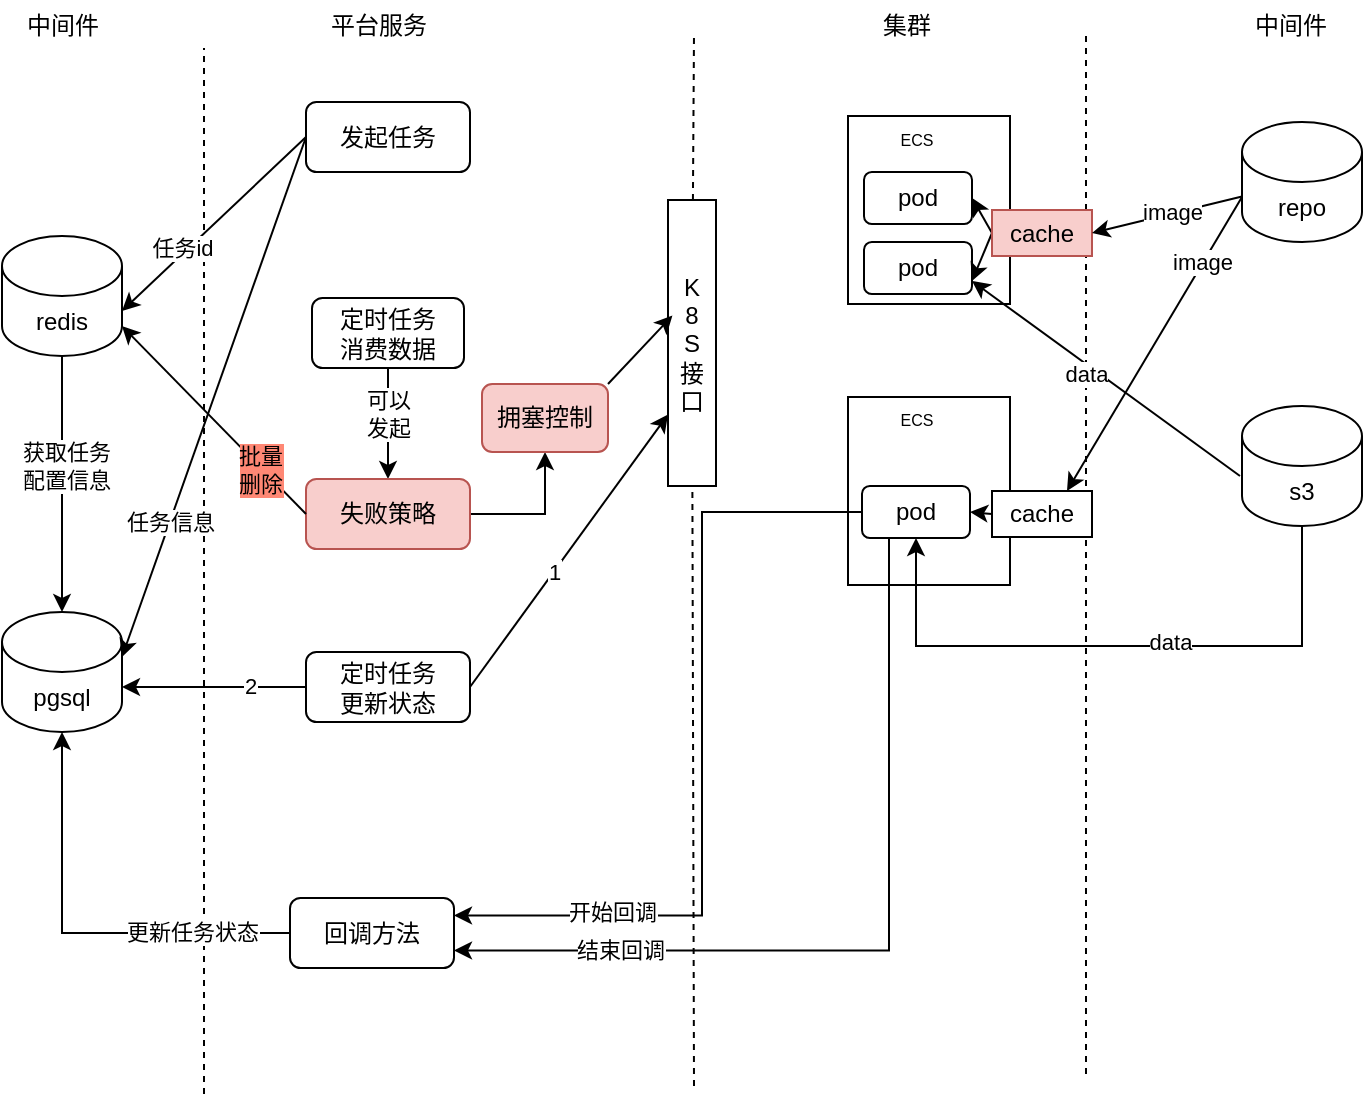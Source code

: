 <mxfile version="24.7.16">
  <diagram name="第 1 页" id="uTWK3UI2qiWhKI4fjHLp">
    <mxGraphModel dx="1912" dy="831" grid="0" gridSize="10" guides="1" tooltips="1" connect="1" arrows="1" fold="1" page="0" pageScale="1" pageWidth="827" pageHeight="1169" math="0" shadow="0">
      <root>
        <mxCell id="0" />
        <mxCell id="1" parent="0" />
        <mxCell id="VyhmnqB3cHVvN08Xzc9Z-34" value="" style="rounded=0;whiteSpace=wrap;html=1;" parent="1" vertex="1">
          <mxGeometry x="215" y="254.5" width="81" height="94" as="geometry" />
        </mxCell>
        <mxCell id="VyhmnqB3cHVvN08Xzc9Z-1" value="redis" style="shape=cylinder3;whiteSpace=wrap;html=1;boundedLbl=1;backgroundOutline=1;size=15;" parent="1" vertex="1">
          <mxGeometry x="-208" y="174" width="60" height="60" as="geometry" />
        </mxCell>
        <mxCell id="VyhmnqB3cHVvN08Xzc9Z-3" value="" style="endArrow=none;dashed=1;html=1;rounded=0;" parent="1" edge="1">
          <mxGeometry width="50" height="50" relative="1" as="geometry">
            <mxPoint x="-107" y="603" as="sourcePoint" />
            <mxPoint x="-107" y="80" as="targetPoint" />
          </mxGeometry>
        </mxCell>
        <mxCell id="VyhmnqB3cHVvN08Xzc9Z-4" value="" style="endArrow=none;dashed=1;html=1;rounded=0;" parent="1" source="VyhmnqB3cHVvN08Xzc9Z-18" edge="1">
          <mxGeometry width="50" height="50" relative="1" as="geometry">
            <mxPoint x="138" y="517" as="sourcePoint" />
            <mxPoint x="138" y="73" as="targetPoint" />
          </mxGeometry>
        </mxCell>
        <mxCell id="VyhmnqB3cHVvN08Xzc9Z-5" value="" style="endArrow=none;dashed=1;html=1;rounded=0;" parent="1" edge="1">
          <mxGeometry width="50" height="50" relative="1" as="geometry">
            <mxPoint x="334" y="593" as="sourcePoint" />
            <mxPoint x="334" y="73" as="targetPoint" />
          </mxGeometry>
        </mxCell>
        <mxCell id="VyhmnqB3cHVvN08Xzc9Z-6" value="中间件" style="text;html=1;align=center;verticalAlign=middle;resizable=0;points=[];autosize=1;strokeColor=none;fillColor=none;" parent="1" vertex="1">
          <mxGeometry x="-205" y="56" width="54" height="26" as="geometry" />
        </mxCell>
        <mxCell id="VyhmnqB3cHVvN08Xzc9Z-7" value="平台服务" style="text;html=1;align=center;verticalAlign=middle;resizable=0;points=[];autosize=1;strokeColor=none;fillColor=none;" parent="1" vertex="1">
          <mxGeometry x="-53" y="56" width="66" height="26" as="geometry" />
        </mxCell>
        <mxCell id="VyhmnqB3cHVvN08Xzc9Z-8" value="集群" style="text;html=1;align=center;verticalAlign=middle;resizable=0;points=[];autosize=1;strokeColor=none;fillColor=none;" parent="1" vertex="1">
          <mxGeometry x="223" y="56" width="42" height="26" as="geometry" />
        </mxCell>
        <mxCell id="VyhmnqB3cHVvN08Xzc9Z-9" value="中间件" style="text;html=1;align=center;verticalAlign=middle;resizable=0;points=[];autosize=1;strokeColor=none;fillColor=none;" parent="1" vertex="1">
          <mxGeometry x="409" y="56" width="54" height="26" as="geometry" />
        </mxCell>
        <mxCell id="VyhmnqB3cHVvN08Xzc9Z-10" value="发起任务" style="rounded=1;whiteSpace=wrap;html=1;" parent="1" vertex="1">
          <mxGeometry x="-56" y="107" width="82" height="35" as="geometry" />
        </mxCell>
        <mxCell id="VyhmnqB3cHVvN08Xzc9Z-11" value="pgsql" style="shape=cylinder3;whiteSpace=wrap;html=1;boundedLbl=1;backgroundOutline=1;size=15;" parent="1" vertex="1">
          <mxGeometry x="-208" y="362" width="60" height="60" as="geometry" />
        </mxCell>
        <mxCell id="spsnmG0tG4qq5gxbtC3q-3" style="edgeStyle=orthogonalEdgeStyle;rounded=0;orthogonalLoop=1;jettySize=auto;html=1;" edge="1" parent="1" source="VyhmnqB3cHVvN08Xzc9Z-12" target="VyhmnqB3cHVvN08Xzc9Z-45">
          <mxGeometry relative="1" as="geometry" />
        </mxCell>
        <mxCell id="spsnmG0tG4qq5gxbtC3q-4" value="&lt;div&gt;可以&lt;/div&gt;&lt;div&gt;发起&lt;/div&gt;" style="edgeLabel;html=1;align=center;verticalAlign=middle;resizable=0;points=[];" vertex="1" connectable="0" parent="spsnmG0tG4qq5gxbtC3q-3">
          <mxGeometry x="-0.186" relative="1" as="geometry">
            <mxPoint as="offset" />
          </mxGeometry>
        </mxCell>
        <mxCell id="VyhmnqB3cHVvN08Xzc9Z-12" value="定时任务&lt;div&gt;消费数据&lt;/div&gt;" style="rounded=1;whiteSpace=wrap;html=1;" parent="1" vertex="1">
          <mxGeometry x="-53" y="205" width="76" height="35" as="geometry" />
        </mxCell>
        <mxCell id="VyhmnqB3cHVvN08Xzc9Z-57" style="rounded=0;orthogonalLoop=1;jettySize=auto;html=1;entryX=0;entryY=0.75;entryDx=0;entryDy=0;exitX=1;exitY=0.5;exitDx=0;exitDy=0;" parent="1" source="VyhmnqB3cHVvN08Xzc9Z-13" target="VyhmnqB3cHVvN08Xzc9Z-18" edge="1">
          <mxGeometry relative="1" as="geometry" />
        </mxCell>
        <mxCell id="VyhmnqB3cHVvN08Xzc9Z-58" value="1" style="edgeLabel;html=1;align=center;verticalAlign=middle;resizable=0;points=[];" parent="VyhmnqB3cHVvN08Xzc9Z-57" vertex="1" connectable="0">
          <mxGeometry x="-0.157" relative="1" as="geometry">
            <mxPoint as="offset" />
          </mxGeometry>
        </mxCell>
        <mxCell id="VyhmnqB3cHVvN08Xzc9Z-13" value="定时任务&lt;div&gt;更新状态&lt;/div&gt;" style="rounded=1;whiteSpace=wrap;html=1;" parent="1" vertex="1">
          <mxGeometry x="-56" y="382" width="82" height="35" as="geometry" />
        </mxCell>
        <mxCell id="VyhmnqB3cHVvN08Xzc9Z-14" style="rounded=0;orthogonalLoop=1;jettySize=auto;html=1;entryX=1;entryY=0;entryDx=0;entryDy=22.5;entryPerimeter=0;exitX=0;exitY=0.5;exitDx=0;exitDy=0;" parent="1" source="VyhmnqB3cHVvN08Xzc9Z-10" target="VyhmnqB3cHVvN08Xzc9Z-11" edge="1">
          <mxGeometry relative="1" as="geometry" />
        </mxCell>
        <mxCell id="VyhmnqB3cHVvN08Xzc9Z-17" value="任务信息" style="edgeLabel;html=1;align=center;verticalAlign=middle;resizable=0;points=[];" parent="VyhmnqB3cHVvN08Xzc9Z-14" vertex="1" connectable="0">
          <mxGeometry x="0.477" relative="1" as="geometry">
            <mxPoint as="offset" />
          </mxGeometry>
        </mxCell>
        <mxCell id="VyhmnqB3cHVvN08Xzc9Z-15" style="rounded=0;orthogonalLoop=1;jettySize=auto;html=1;entryX=1;entryY=0;entryDx=0;entryDy=37.5;entryPerimeter=0;exitX=0;exitY=0.5;exitDx=0;exitDy=0;" parent="1" source="VyhmnqB3cHVvN08Xzc9Z-10" target="VyhmnqB3cHVvN08Xzc9Z-1" edge="1">
          <mxGeometry relative="1" as="geometry" />
        </mxCell>
        <mxCell id="VyhmnqB3cHVvN08Xzc9Z-16" value="任务id" style="edgeLabel;html=1;align=center;verticalAlign=middle;resizable=0;points=[];" parent="VyhmnqB3cHVvN08Xzc9Z-15" vertex="1" connectable="0">
          <mxGeometry x="0.321" y="-3" relative="1" as="geometry">
            <mxPoint as="offset" />
          </mxGeometry>
        </mxCell>
        <mxCell id="VyhmnqB3cHVvN08Xzc9Z-19" value="" style="endArrow=none;dashed=1;html=1;rounded=0;" parent="1" target="VyhmnqB3cHVvN08Xzc9Z-18" edge="1">
          <mxGeometry width="50" height="50" relative="1" as="geometry">
            <mxPoint x="138" y="599" as="sourcePoint" />
            <mxPoint x="138" y="73" as="targetPoint" />
          </mxGeometry>
        </mxCell>
        <mxCell id="VyhmnqB3cHVvN08Xzc9Z-18" value="K&lt;div&gt;8&lt;/div&gt;&lt;div&gt;S&lt;/div&gt;&lt;div&gt;接口&lt;/div&gt;" style="rounded=0;whiteSpace=wrap;html=1;" parent="1" vertex="1">
          <mxGeometry x="125" y="156" width="24" height="143" as="geometry" />
        </mxCell>
        <mxCell id="VyhmnqB3cHVvN08Xzc9Z-20" value="" style="rounded=0;whiteSpace=wrap;html=1;" parent="1" vertex="1">
          <mxGeometry x="215" y="114" width="81" height="94" as="geometry" />
        </mxCell>
        <mxCell id="VyhmnqB3cHVvN08Xzc9Z-21" value="pod" style="rounded=1;whiteSpace=wrap;html=1;" parent="1" vertex="1">
          <mxGeometry x="223" y="142" width="54" height="26" as="geometry" />
        </mxCell>
        <mxCell id="VyhmnqB3cHVvN08Xzc9Z-22" value="pod" style="rounded=1;whiteSpace=wrap;html=1;" parent="1" vertex="1">
          <mxGeometry x="223" y="177" width="54" height="26" as="geometry" />
        </mxCell>
        <mxCell id="VyhmnqB3cHVvN08Xzc9Z-23" value="&lt;font style=&quot;font-size: 8px;&quot;&gt;ECS&lt;/font&gt;" style="text;html=1;align=center;verticalAlign=middle;resizable=0;points=[];autosize=1;strokeColor=none;fillColor=none;" parent="1" vertex="1">
          <mxGeometry x="232" y="111.5" width="34" height="26" as="geometry" />
        </mxCell>
        <mxCell id="VyhmnqB3cHVvN08Xzc9Z-25" style="rounded=0;orthogonalLoop=1;jettySize=auto;html=1;entryX=1;entryY=0.5;entryDx=0;entryDy=0;exitX=0;exitY=0.5;exitDx=0;exitDy=0;" parent="1" source="VyhmnqB3cHVvN08Xzc9Z-24" target="VyhmnqB3cHVvN08Xzc9Z-21" edge="1">
          <mxGeometry relative="1" as="geometry" />
        </mxCell>
        <mxCell id="VyhmnqB3cHVvN08Xzc9Z-26" style="rounded=0;orthogonalLoop=1;jettySize=auto;html=1;exitX=0;exitY=0.5;exitDx=0;exitDy=0;entryX=1;entryY=0.75;entryDx=0;entryDy=0;" parent="1" source="VyhmnqB3cHVvN08Xzc9Z-24" target="VyhmnqB3cHVvN08Xzc9Z-22" edge="1">
          <mxGeometry relative="1" as="geometry" />
        </mxCell>
        <mxCell id="VyhmnqB3cHVvN08Xzc9Z-24" value="cache" style="rounded=0;whiteSpace=wrap;html=1;fillColor=#f8cecc;strokeColor=#b85450;" parent="1" vertex="1">
          <mxGeometry x="287" y="161" width="50" height="23" as="geometry" />
        </mxCell>
        <mxCell id="VyhmnqB3cHVvN08Xzc9Z-29" style="rounded=0;orthogonalLoop=1;jettySize=auto;html=1;entryX=1;entryY=0.5;entryDx=0;entryDy=0;" parent="1" source="VyhmnqB3cHVvN08Xzc9Z-27" target="VyhmnqB3cHVvN08Xzc9Z-24" edge="1">
          <mxGeometry relative="1" as="geometry" />
        </mxCell>
        <mxCell id="VyhmnqB3cHVvN08Xzc9Z-30" value="image" style="edgeLabel;html=1;align=center;verticalAlign=middle;resizable=0;points=[];" parent="VyhmnqB3cHVvN08Xzc9Z-29" vertex="1" connectable="0">
          <mxGeometry x="-0.049" y="-1" relative="1" as="geometry">
            <mxPoint as="offset" />
          </mxGeometry>
        </mxCell>
        <mxCell id="VyhmnqB3cHVvN08Xzc9Z-41" style="rounded=0;orthogonalLoop=1;jettySize=auto;html=1;entryX=0.75;entryY=0;entryDx=0;entryDy=0;exitX=0;exitY=0;exitDx=0;exitDy=37.5;exitPerimeter=0;" parent="1" source="VyhmnqB3cHVvN08Xzc9Z-27" target="VyhmnqB3cHVvN08Xzc9Z-40" edge="1">
          <mxGeometry relative="1" as="geometry" />
        </mxCell>
        <mxCell id="VyhmnqB3cHVvN08Xzc9Z-42" value="image" style="edgeLabel;html=1;align=center;verticalAlign=middle;resizable=0;points=[];" parent="VyhmnqB3cHVvN08Xzc9Z-41" vertex="1" connectable="0">
          <mxGeometry x="-0.547" y="-1" relative="1" as="geometry">
            <mxPoint as="offset" />
          </mxGeometry>
        </mxCell>
        <mxCell id="VyhmnqB3cHVvN08Xzc9Z-27" value="repo" style="shape=cylinder3;whiteSpace=wrap;html=1;boundedLbl=1;backgroundOutline=1;size=15;" parent="1" vertex="1">
          <mxGeometry x="412" y="117" width="60" height="60" as="geometry" />
        </mxCell>
        <mxCell id="VyhmnqB3cHVvN08Xzc9Z-31" style="rounded=0;orthogonalLoop=1;jettySize=auto;html=1;entryX=1;entryY=0.75;entryDx=0;entryDy=0;" parent="1" target="VyhmnqB3cHVvN08Xzc9Z-22" edge="1">
          <mxGeometry relative="1" as="geometry">
            <mxPoint x="411" y="294" as="sourcePoint" />
          </mxGeometry>
        </mxCell>
        <mxCell id="VyhmnqB3cHVvN08Xzc9Z-33" value="data" style="edgeLabel;html=1;align=center;verticalAlign=middle;resizable=0;points=[];" parent="VyhmnqB3cHVvN08Xzc9Z-31" vertex="1" connectable="0">
          <mxGeometry x="-0.4" y="-1" relative="1" as="geometry">
            <mxPoint x="-38" y="-21" as="offset" />
          </mxGeometry>
        </mxCell>
        <mxCell id="VyhmnqB3cHVvN08Xzc9Z-43" style="edgeStyle=orthogonalEdgeStyle;rounded=0;orthogonalLoop=1;jettySize=auto;html=1;entryX=0.5;entryY=1;entryDx=0;entryDy=0;" parent="1" source="VyhmnqB3cHVvN08Xzc9Z-28" target="VyhmnqB3cHVvN08Xzc9Z-35" edge="1">
          <mxGeometry relative="1" as="geometry">
            <Array as="points">
              <mxPoint x="442" y="379" />
              <mxPoint x="249" y="379" />
            </Array>
          </mxGeometry>
        </mxCell>
        <mxCell id="VyhmnqB3cHVvN08Xzc9Z-44" value="data" style="edgeLabel;html=1;align=center;verticalAlign=middle;resizable=0;points=[];" parent="VyhmnqB3cHVvN08Xzc9Z-43" vertex="1" connectable="0">
          <mxGeometry x="-0.179" y="-2" relative="1" as="geometry">
            <mxPoint as="offset" />
          </mxGeometry>
        </mxCell>
        <mxCell id="VyhmnqB3cHVvN08Xzc9Z-28" value="s3" style="shape=cylinder3;whiteSpace=wrap;html=1;boundedLbl=1;backgroundOutline=1;size=15;" parent="1" vertex="1">
          <mxGeometry x="412" y="259" width="60" height="60" as="geometry" />
        </mxCell>
        <mxCell id="VyhmnqB3cHVvN08Xzc9Z-47" style="edgeStyle=orthogonalEdgeStyle;rounded=0;orthogonalLoop=1;jettySize=auto;html=1;entryX=1;entryY=0.25;entryDx=0;entryDy=0;" parent="1" source="VyhmnqB3cHVvN08Xzc9Z-35" target="VyhmnqB3cHVvN08Xzc9Z-46" edge="1">
          <mxGeometry relative="1" as="geometry">
            <Array as="points">
              <mxPoint x="142" y="312" />
              <mxPoint x="142" y="514" />
            </Array>
          </mxGeometry>
        </mxCell>
        <mxCell id="VyhmnqB3cHVvN08Xzc9Z-51" value="开始回调" style="edgeLabel;html=1;align=center;verticalAlign=middle;resizable=0;points=[];" parent="VyhmnqB3cHVvN08Xzc9Z-47" vertex="1" connectable="0">
          <mxGeometry x="0.614" y="-2" relative="1" as="geometry">
            <mxPoint as="offset" />
          </mxGeometry>
        </mxCell>
        <mxCell id="VyhmnqB3cHVvN08Xzc9Z-50" style="edgeStyle=orthogonalEdgeStyle;rounded=0;orthogonalLoop=1;jettySize=auto;html=1;exitX=0.25;exitY=1;exitDx=0;exitDy=0;entryX=1;entryY=0.75;entryDx=0;entryDy=0;" parent="1" source="VyhmnqB3cHVvN08Xzc9Z-35" target="VyhmnqB3cHVvN08Xzc9Z-46" edge="1">
          <mxGeometry relative="1" as="geometry" />
        </mxCell>
        <mxCell id="VyhmnqB3cHVvN08Xzc9Z-52" value="结束回调" style="edgeLabel;html=1;align=center;verticalAlign=middle;resizable=0;points=[];" parent="VyhmnqB3cHVvN08Xzc9Z-50" vertex="1" connectable="0">
          <mxGeometry x="0.611" y="-1" relative="1" as="geometry">
            <mxPoint as="offset" />
          </mxGeometry>
        </mxCell>
        <mxCell id="VyhmnqB3cHVvN08Xzc9Z-35" value="pod" style="rounded=1;whiteSpace=wrap;html=1;" parent="1" vertex="1">
          <mxGeometry x="222" y="299" width="54" height="26" as="geometry" />
        </mxCell>
        <mxCell id="VyhmnqB3cHVvN08Xzc9Z-37" value="&lt;font style=&quot;font-size: 8px;&quot;&gt;ECS&lt;/font&gt;" style="text;html=1;align=center;verticalAlign=middle;resizable=0;points=[];autosize=1;strokeColor=none;fillColor=none;" parent="1" vertex="1">
          <mxGeometry x="232" y="252" width="34" height="26" as="geometry" />
        </mxCell>
        <mxCell id="VyhmnqB3cHVvN08Xzc9Z-38" style="rounded=0;orthogonalLoop=1;jettySize=auto;html=1;entryX=1;entryY=0.5;entryDx=0;entryDy=0;exitX=0;exitY=0.5;exitDx=0;exitDy=0;" parent="1" source="VyhmnqB3cHVvN08Xzc9Z-40" target="VyhmnqB3cHVvN08Xzc9Z-35" edge="1">
          <mxGeometry relative="1" as="geometry" />
        </mxCell>
        <mxCell id="VyhmnqB3cHVvN08Xzc9Z-40" value="cache" style="rounded=0;whiteSpace=wrap;html=1;" parent="1" vertex="1">
          <mxGeometry x="287" y="301.5" width="50" height="23" as="geometry" />
        </mxCell>
        <mxCell id="spsnmG0tG4qq5gxbtC3q-10" style="edgeStyle=orthogonalEdgeStyle;rounded=0;orthogonalLoop=1;jettySize=auto;html=1;entryX=0.5;entryY=1;entryDx=0;entryDy=0;" edge="1" parent="1" source="VyhmnqB3cHVvN08Xzc9Z-45" target="spsnmG0tG4qq5gxbtC3q-9">
          <mxGeometry relative="1" as="geometry" />
        </mxCell>
        <mxCell id="VyhmnqB3cHVvN08Xzc9Z-45" value="失败策略" style="rounded=1;whiteSpace=wrap;html=1;fillColor=#f8cecc;strokeColor=#b85450;" parent="1" vertex="1">
          <mxGeometry x="-56" y="295.5" width="82" height="35" as="geometry" />
        </mxCell>
        <mxCell id="VyhmnqB3cHVvN08Xzc9Z-46" value="回调方法" style="rounded=1;whiteSpace=wrap;html=1;" parent="1" vertex="1">
          <mxGeometry x="-64" y="505" width="82" height="35" as="geometry" />
        </mxCell>
        <mxCell id="VyhmnqB3cHVvN08Xzc9Z-53" style="edgeStyle=orthogonalEdgeStyle;rounded=0;orthogonalLoop=1;jettySize=auto;html=1;entryX=0.5;entryY=1;entryDx=0;entryDy=0;entryPerimeter=0;" parent="1" source="VyhmnqB3cHVvN08Xzc9Z-46" target="VyhmnqB3cHVvN08Xzc9Z-11" edge="1">
          <mxGeometry relative="1" as="geometry" />
        </mxCell>
        <mxCell id="VyhmnqB3cHVvN08Xzc9Z-54" value="更新任务状态" style="edgeLabel;html=1;align=center;verticalAlign=middle;resizable=0;points=[];" parent="VyhmnqB3cHVvN08Xzc9Z-53" vertex="1" connectable="0">
          <mxGeometry x="-0.538" y="-1" relative="1" as="geometry">
            <mxPoint as="offset" />
          </mxGeometry>
        </mxCell>
        <mxCell id="VyhmnqB3cHVvN08Xzc9Z-59" style="edgeStyle=orthogonalEdgeStyle;rounded=0;orthogonalLoop=1;jettySize=auto;html=1;entryX=1;entryY=0;entryDx=0;entryDy=37.5;entryPerimeter=0;" parent="1" source="VyhmnqB3cHVvN08Xzc9Z-13" target="VyhmnqB3cHVvN08Xzc9Z-11" edge="1">
          <mxGeometry relative="1" as="geometry" />
        </mxCell>
        <mxCell id="VyhmnqB3cHVvN08Xzc9Z-60" value="2" style="edgeLabel;html=1;align=center;verticalAlign=middle;resizable=0;points=[];" parent="VyhmnqB3cHVvN08Xzc9Z-59" vertex="1" connectable="0">
          <mxGeometry x="-0.103" y="-2" relative="1" as="geometry">
            <mxPoint x="13" y="1" as="offset" />
          </mxGeometry>
        </mxCell>
        <mxCell id="VyhmnqB3cHVvN08Xzc9Z-68" style="rounded=0;orthogonalLoop=1;jettySize=auto;html=1;entryX=1;entryY=1;entryDx=0;entryDy=-15;entryPerimeter=0;exitX=0;exitY=0.5;exitDx=0;exitDy=0;" parent="1" source="VyhmnqB3cHVvN08Xzc9Z-45" target="VyhmnqB3cHVvN08Xzc9Z-1" edge="1">
          <mxGeometry relative="1" as="geometry" />
        </mxCell>
        <mxCell id="VyhmnqB3cHVvN08Xzc9Z-70" value="批量&lt;div&gt;删除&lt;/div&gt;" style="edgeLabel;html=1;align=center;verticalAlign=middle;resizable=0;points=[];labelBackgroundColor=#FF8875;" parent="VyhmnqB3cHVvN08Xzc9Z-68" vertex="1" connectable="0">
          <mxGeometry x="-0.512" y="1" relative="1" as="geometry">
            <mxPoint as="offset" />
          </mxGeometry>
        </mxCell>
        <mxCell id="spsnmG0tG4qq5gxbtC3q-1" style="edgeStyle=orthogonalEdgeStyle;rounded=0;orthogonalLoop=1;jettySize=auto;html=1;entryX=0.5;entryY=0;entryDx=0;entryDy=0;entryPerimeter=0;" edge="1" parent="1" source="VyhmnqB3cHVvN08Xzc9Z-1" target="VyhmnqB3cHVvN08Xzc9Z-11">
          <mxGeometry relative="1" as="geometry" />
        </mxCell>
        <mxCell id="spsnmG0tG4qq5gxbtC3q-2" value="获取任务&lt;div&gt;配置信息&lt;/div&gt;" style="edgeLabel;html=1;align=center;verticalAlign=middle;resizable=0;points=[];" vertex="1" connectable="0" parent="spsnmG0tG4qq5gxbtC3q-1">
          <mxGeometry x="-0.147" y="2" relative="1" as="geometry">
            <mxPoint as="offset" />
          </mxGeometry>
        </mxCell>
        <mxCell id="spsnmG0tG4qq5gxbtC3q-9" value="拥塞控制" style="rounded=1;whiteSpace=wrap;html=1;fillColor=#f8cecc;strokeColor=#b85450;" vertex="1" parent="1">
          <mxGeometry x="32" y="248" width="63" height="34" as="geometry" />
        </mxCell>
        <mxCell id="spsnmG0tG4qq5gxbtC3q-11" style="rounded=0;orthogonalLoop=1;jettySize=auto;html=1;exitX=1;exitY=0;exitDx=0;exitDy=0;entryX=0.092;entryY=0.404;entryDx=0;entryDy=0;entryPerimeter=0;" edge="1" parent="1" source="spsnmG0tG4qq5gxbtC3q-9" target="VyhmnqB3cHVvN08Xzc9Z-18">
          <mxGeometry relative="1" as="geometry" />
        </mxCell>
      </root>
    </mxGraphModel>
  </diagram>
</mxfile>
